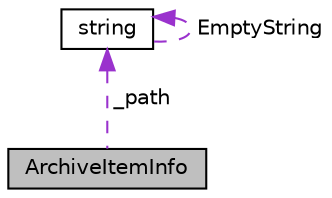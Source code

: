 digraph "ArchiveItemInfo"
{
  edge [fontname="Helvetica",fontsize="10",labelfontname="Helvetica",labelfontsize="10"];
  node [fontname="Helvetica",fontsize="10",shape=record];
  Node1 [label="ArchiveItemInfo",height=0.2,width=0.4,color="black", fillcolor="grey75", style="filled" fontcolor="black"];
  Node2 -> Node1 [dir="back",color="darkorchid3",fontsize="10",style="dashed",label=" _path" ,fontname="Helvetica"];
  Node2 [label="string",height=0.2,width=0.4,color="black", fillcolor="white", style="filled",URL="$classstring.xhtml"];
  Node2 -> Node2 [dir="back",color="darkorchid3",fontsize="10",style="dashed",label=" EmptyString" ,fontname="Helvetica"];
}
